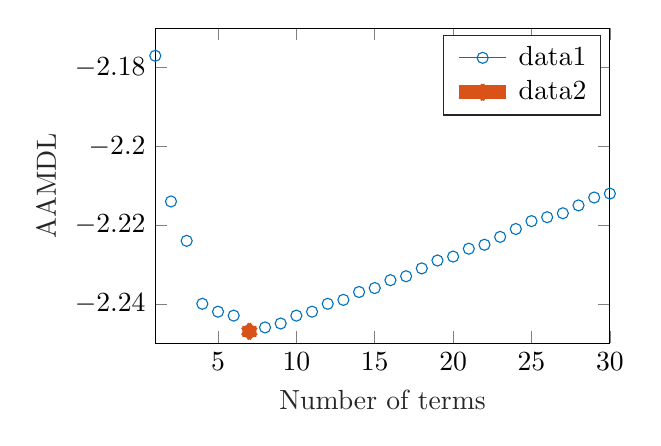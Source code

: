 % This file was created by matlab2tikz.
%
\definecolor{mycolor1}{rgb}{0.0,0.447,0.741}%
\definecolor{mycolor2}{rgb}{0.85,0.325,0.098}%
%
\begin{tikzpicture}

\begin{axis}[%
width=5.773cm,
height=4cm,
at={(0cm,0cm)},
scale only axis,
xmin=1,
xmax=30,
xlabel style={font=\color{white!15!black}},
xlabel={Number of terms},
ymin=-2.25,
ymax=-2.17,
ylabel style={font=\color{white!15!black}},
ylabel={AAMDL},
axis background/.style={fill=white},
legend style={legend cell align=left, align=left, draw=white!15!black}
]
\addplot [color=mycolor1, draw=none, mark=o, mark options={solid, mycolor1}]
  table[row sep=crcr]{%
1	-2.177\\
2	-2.214\\
3	-2.224\\
4	-2.24\\
5	-2.242\\
6	-2.243\\
7	-2.247\\
8	-2.246\\
9	-2.245\\
10	-2.243\\
11	-2.242\\
12	-2.24\\
13	-2.239\\
14	-2.237\\
15	-2.236\\
16	-2.234\\
17	-2.233\\
18	-2.231\\
19	-2.229\\
20	-2.228\\
21	-2.226\\
22	-2.225\\
23	-2.223\\
24	-2.221\\
25	-2.219\\
26	-2.218\\
27	-2.217\\
28	-2.215\\
29	-2.213\\
30	-2.212\\
};
\addlegendentry{data1}

\addplot [color=mycolor2, line width=5.0pt, draw=none, mark=asterisk, mark options={solid, mycolor2}]
  table[row sep=crcr]{%
7	-2.247\\
};
\addlegendentry{data2}

\end{axis}
\end{tikzpicture}%